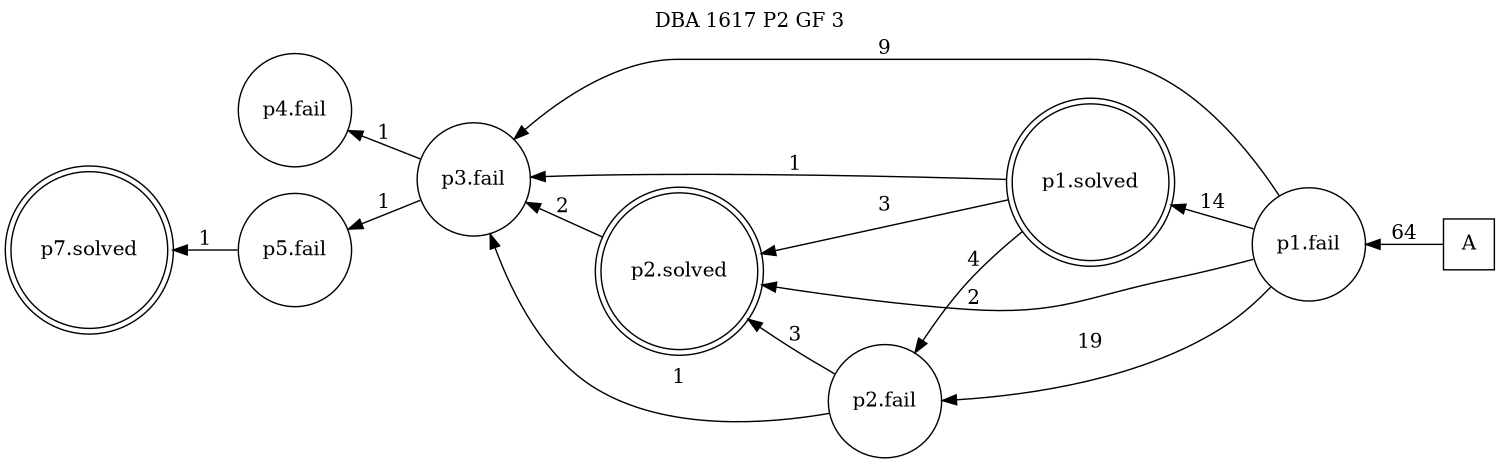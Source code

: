 digraph DBA_1617_P2_GF_3 {
labelloc="tl"
label= " DBA 1617 P2 GF 3 "
rankdir="RL";
graph [ size=" 10 , 10 !"]

"A" [shape="square" label="A"]
"p1.fail" [shape="circle" label="p1.fail"]
"p2.fail" [shape="circle" label="p2.fail"]
"p1.solved" [shape="doublecircle" label="p1.solved"]
"p2.solved" [shape="doublecircle" label="p2.solved"]
"p3.fail" [shape="circle" label="p3.fail"]
"p4.fail" [shape="circle" label="p4.fail"]
"p5.fail" [shape="circle" label="p5.fail"]
"p7.solved" [shape="doublecircle" label="p7.solved"]
"A" -> "p1.fail" [ label=64]
"p1.fail" -> "p2.fail" [ label=19]
"p1.fail" -> "p1.solved" [ label=14]
"p1.fail" -> "p2.solved" [ label=2]
"p1.fail" -> "p3.fail" [ label=9]
"p2.fail" -> "p2.solved" [ label=3]
"p2.fail" -> "p3.fail" [ label=1]
"p1.solved" -> "p2.fail" [ label=4]
"p1.solved" -> "p2.solved" [ label=3]
"p1.solved" -> "p3.fail" [ label=1]
"p2.solved" -> "p3.fail" [ label=2]
"p3.fail" -> "p4.fail" [ label=1]
"p3.fail" -> "p5.fail" [ label=1]
"p5.fail" -> "p7.solved" [ label=1]
}
